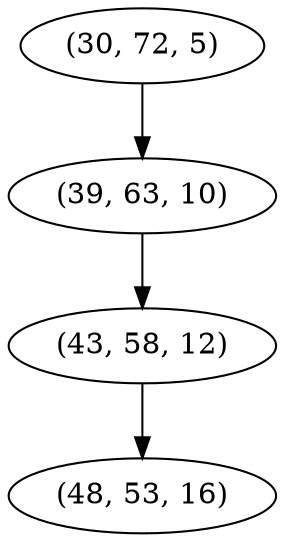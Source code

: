 digraph tree {
    "(30, 72, 5)";
    "(39, 63, 10)";
    "(43, 58, 12)";
    "(48, 53, 16)";
    "(30, 72, 5)" -> "(39, 63, 10)";
    "(39, 63, 10)" -> "(43, 58, 12)";
    "(43, 58, 12)" -> "(48, 53, 16)";
}
